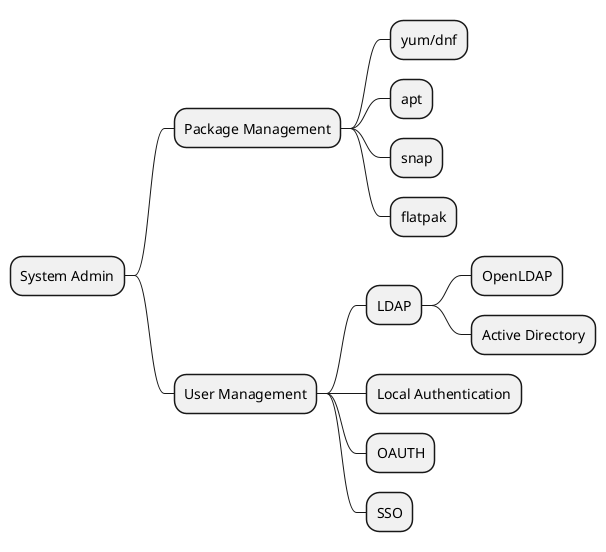 @startmindmap
* System Admin
** Package Management
*** yum/dnf
*** apt
*** snap
*** flatpak
** User Management
*** LDAP
**** OpenLDAP
**** Active Directory
*** Local Authentication
*** OAUTH
*** SSO
@endmindmap